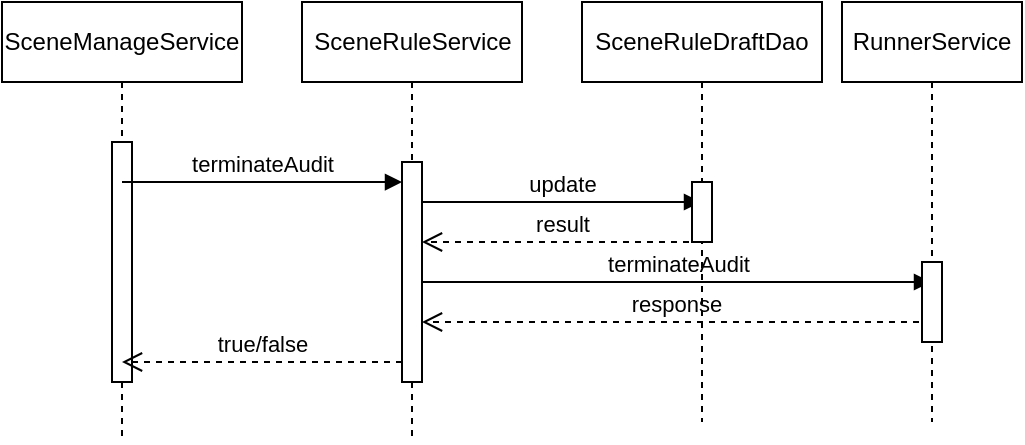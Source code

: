 <mxfile version="12.6.5" type="device"><diagram id="qVclLzryfI1Mfv0-rPj6" name="Page-1"><mxGraphModel dx="853" dy="328" grid="1" gridSize="10" guides="1" tooltips="1" connect="1" arrows="1" fold="1" page="1" pageScale="1" pageWidth="827" pageHeight="1169" math="0" shadow="0"><root><mxCell id="0"/><mxCell id="1" parent="0"/><mxCell id="Du8VtMzY8F3ljR_NJKEr-2" value="SceneManageService" style="shape=umlLifeline;perimeter=lifelinePerimeter;whiteSpace=wrap;html=1;container=1;collapsible=0;recursiveResize=0;outlineConnect=0;" vertex="1" parent="1"><mxGeometry x="80" y="70" width="120" height="220" as="geometry"/></mxCell><mxCell id="Du8VtMzY8F3ljR_NJKEr-3" value="" style="html=1;points=[];perimeter=orthogonalPerimeter;" vertex="1" parent="Du8VtMzY8F3ljR_NJKEr-2"><mxGeometry x="55" y="70" width="10" height="120" as="geometry"/></mxCell><mxCell id="Du8VtMzY8F3ljR_NJKEr-25" value="terminateAudit" style="html=1;verticalAlign=bottom;endArrow=block;entryX=0;entryY=0.091;entryDx=0;entryDy=0;entryPerimeter=0;" edge="1" parent="Du8VtMzY8F3ljR_NJKEr-2" target="Du8VtMzY8F3ljR_NJKEr-7"><mxGeometry width="80" relative="1" as="geometry"><mxPoint x="60" y="90" as="sourcePoint"/><mxPoint x="140" y="90" as="targetPoint"/></mxGeometry></mxCell><mxCell id="Du8VtMzY8F3ljR_NJKEr-28" value="true/false" style="html=1;verticalAlign=bottom;endArrow=open;dashed=1;endSize=8;" edge="1" parent="Du8VtMzY8F3ljR_NJKEr-2" source="Du8VtMzY8F3ljR_NJKEr-7"><mxGeometry relative="1" as="geometry"><mxPoint x="140" y="180" as="sourcePoint"/><mxPoint x="60" y="180" as="targetPoint"/></mxGeometry></mxCell><mxCell id="Du8VtMzY8F3ljR_NJKEr-6" value="SceneRuleService" style="html=1;points=[];perimeter=orthogonalPerimeter;shape=umlLifeline;participant=label;fontFamily=Helvetica;fontSize=12;fontColor=#000000;align=center;strokeColor=#000000;fillColor=#ffffff;recursiveResize=0;container=1;collapsible=0;" vertex="1" parent="1"><mxGeometry x="230" y="70" width="110" height="220" as="geometry"/></mxCell><mxCell id="Du8VtMzY8F3ljR_NJKEr-7" value="" style="html=1;points=[];perimeter=orthogonalPerimeter;" vertex="1" parent="Du8VtMzY8F3ljR_NJKEr-6"><mxGeometry x="50" y="80" width="10" height="110" as="geometry"/></mxCell><mxCell id="Du8VtMzY8F3ljR_NJKEr-17" value="update" style="html=1;verticalAlign=bottom;endArrow=block;" edge="1" parent="Du8VtMzY8F3ljR_NJKEr-6" target="Du8VtMzY8F3ljR_NJKEr-12"><mxGeometry width="80" relative="1" as="geometry"><mxPoint x="60" y="100" as="sourcePoint"/><mxPoint x="140" y="100" as="targetPoint"/></mxGeometry></mxCell><mxCell id="Du8VtMzY8F3ljR_NJKEr-18" value="result" style="html=1;verticalAlign=bottom;endArrow=open;dashed=1;endSize=8;" edge="1" parent="Du8VtMzY8F3ljR_NJKEr-6" source="Du8VtMzY8F3ljR_NJKEr-12"><mxGeometry relative="1" as="geometry"><mxPoint x="140" y="120" as="sourcePoint"/><mxPoint x="60" y="120" as="targetPoint"/></mxGeometry></mxCell><mxCell id="Du8VtMzY8F3ljR_NJKEr-26" value="terminateAudit" style="html=1;verticalAlign=bottom;endArrow=block;" edge="1" parent="Du8VtMzY8F3ljR_NJKEr-6" target="Du8VtMzY8F3ljR_NJKEr-14"><mxGeometry width="80" relative="1" as="geometry"><mxPoint x="60" y="140" as="sourcePoint"/><mxPoint x="140" y="140" as="targetPoint"/></mxGeometry></mxCell><mxCell id="Du8VtMzY8F3ljR_NJKEr-27" value="response" style="html=1;verticalAlign=bottom;endArrow=open;dashed=1;endSize=8;" edge="1" parent="Du8VtMzY8F3ljR_NJKEr-6" source="Du8VtMzY8F3ljR_NJKEr-14"><mxGeometry relative="1" as="geometry"><mxPoint x="140" y="160" as="sourcePoint"/><mxPoint x="60" y="160" as="targetPoint"/></mxGeometry></mxCell><mxCell id="Du8VtMzY8F3ljR_NJKEr-12" value="SceneRuleDraftDao" style="shape=umlLifeline;perimeter=lifelinePerimeter;whiteSpace=wrap;html=1;container=1;collapsible=0;recursiveResize=0;outlineConnect=0;" vertex="1" parent="1"><mxGeometry x="370" y="70" width="120" height="210" as="geometry"/></mxCell><mxCell id="Du8VtMzY8F3ljR_NJKEr-13" value="" style="html=1;points=[];perimeter=orthogonalPerimeter;" vertex="1" parent="Du8VtMzY8F3ljR_NJKEr-12"><mxGeometry x="55" y="90" width="10" height="30" as="geometry"/></mxCell><mxCell id="Du8VtMzY8F3ljR_NJKEr-14" value="RunnerService" style="shape=umlLifeline;perimeter=lifelinePerimeter;whiteSpace=wrap;html=1;container=1;collapsible=0;recursiveResize=0;outlineConnect=0;" vertex="1" parent="1"><mxGeometry x="500" y="70" width="90" height="210" as="geometry"/></mxCell><mxCell id="Du8VtMzY8F3ljR_NJKEr-15" value="" style="html=1;points=[];perimeter=orthogonalPerimeter;" vertex="1" parent="Du8VtMzY8F3ljR_NJKEr-14"><mxGeometry x="40" y="130" width="10" height="40" as="geometry"/></mxCell></root></mxGraphModel></diagram></mxfile>